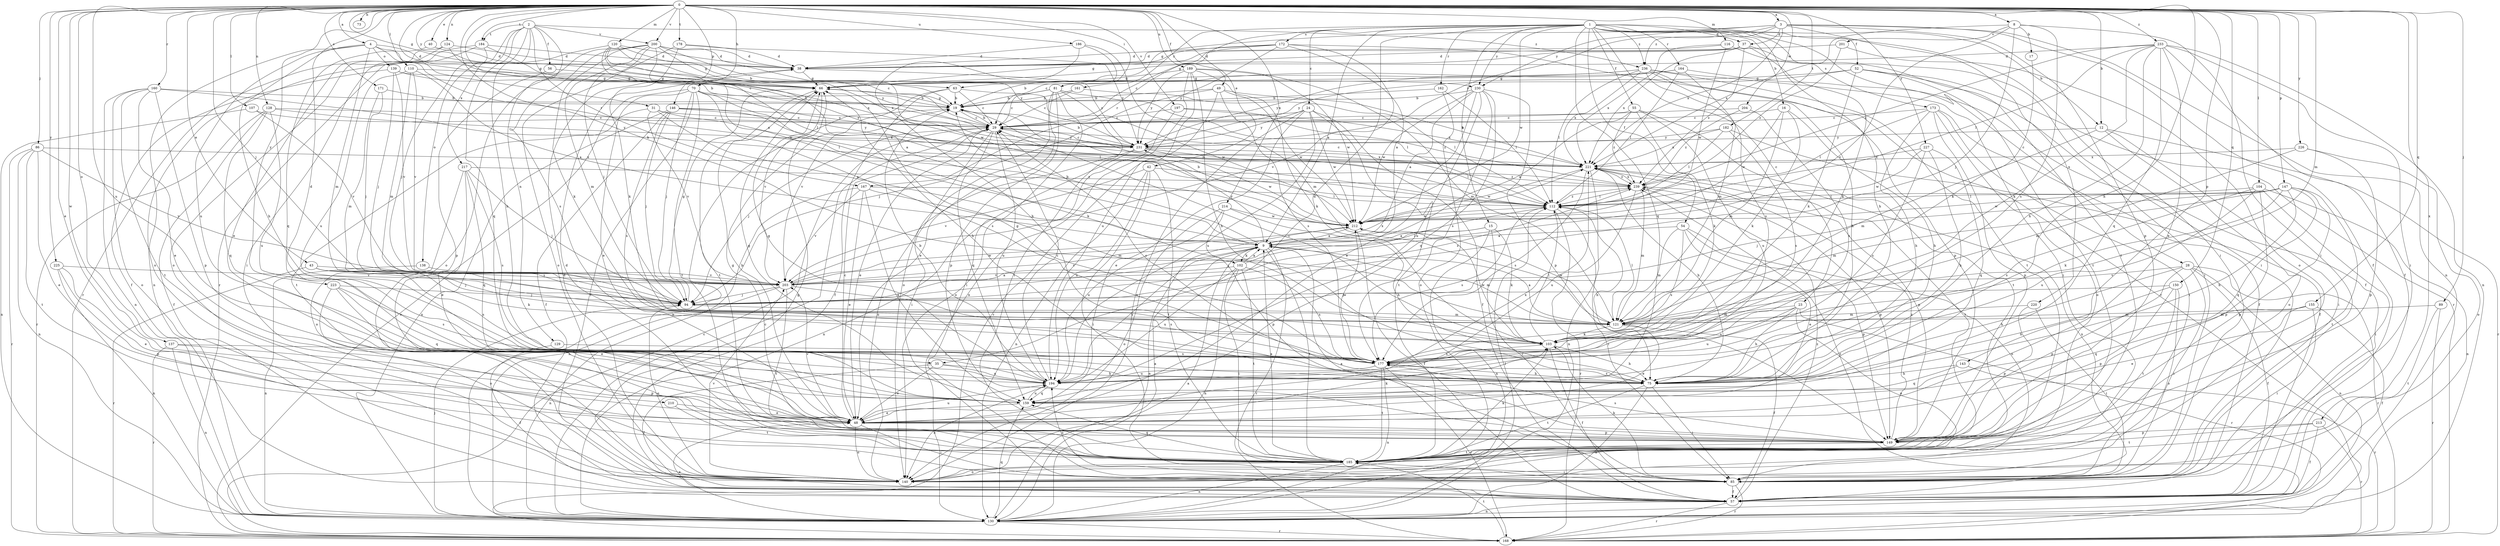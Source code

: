 strict digraph  {
0;
1;
2;
3;
4;
8;
9;
12;
15;
16;
17;
19;
23;
24;
28;
29;
31;
35;
37;
38;
40;
42;
43;
48;
49;
52;
54;
55;
56;
57;
63;
66;
70;
73;
75;
81;
85;
86;
89;
94;
102;
103;
104;
107;
110;
112;
116;
120;
121;
124;
128;
129;
130;
137;
138;
139;
140;
143;
146;
147;
149;
150;
155;
159;
160;
161;
162;
164;
167;
168;
171;
172;
173;
177;
178;
182;
184;
185;
186;
189;
194;
197;
200;
201;
203;
204;
210;
212;
213;
214;
217;
220;
221;
223;
225;
226;
227;
230;
231;
233;
236;
239;
0 -> 3  [label=a];
0 -> 4  [label=a];
0 -> 8  [label=a];
0 -> 9  [label=a];
0 -> 12  [label=b];
0 -> 31  [label=d];
0 -> 35  [label=d];
0 -> 40  [label=e];
0 -> 42  [label=e];
0 -> 43  [label=e];
0 -> 48  [label=e];
0 -> 49  [label=f];
0 -> 63  [label=g];
0 -> 70  [label=h];
0 -> 73  [label=h];
0 -> 75  [label=h];
0 -> 81  [label=i];
0 -> 86  [label=j];
0 -> 89  [label=j];
0 -> 94  [label=j];
0 -> 102  [label=k];
0 -> 104  [label=l];
0 -> 107  [label=l];
0 -> 110  [label=l];
0 -> 116  [label=m];
0 -> 120  [label=m];
0 -> 121  [label=m];
0 -> 124  [label=n];
0 -> 128  [label=n];
0 -> 137  [label=o];
0 -> 143  [label=p];
0 -> 146  [label=p];
0 -> 147  [label=p];
0 -> 150  [label=q];
0 -> 155  [label=q];
0 -> 160  [label=r];
0 -> 171  [label=s];
0 -> 178  [label=t];
0 -> 182  [label=t];
0 -> 184  [label=t];
0 -> 186  [label=u];
0 -> 189  [label=u];
0 -> 194  [label=u];
0 -> 197  [label=v];
0 -> 200  [label=v];
0 -> 204  [label=w];
0 -> 210  [label=w];
0 -> 213  [label=x];
0 -> 214  [label=x];
0 -> 223  [label=y];
0 -> 225  [label=y];
0 -> 226  [label=y];
0 -> 227  [label=y];
0 -> 230  [label=y];
0 -> 233  [label=z];
1 -> 9  [label=a];
1 -> 12  [label=b];
1 -> 15  [label=b];
1 -> 16  [label=b];
1 -> 23  [label=c];
1 -> 24  [label=c];
1 -> 28  [label=c];
1 -> 35  [label=d];
1 -> 37  [label=d];
1 -> 52  [label=f];
1 -> 54  [label=f];
1 -> 55  [label=f];
1 -> 75  [label=h];
1 -> 85  [label=i];
1 -> 159  [label=q];
1 -> 161  [label=r];
1 -> 162  [label=r];
1 -> 164  [label=r];
1 -> 167  [label=r];
1 -> 172  [label=s];
1 -> 173  [label=s];
1 -> 212  [label=w];
1 -> 230  [label=y];
1 -> 236  [label=z];
2 -> 56  [label=f];
2 -> 75  [label=h];
2 -> 129  [label=n];
2 -> 138  [label=o];
2 -> 159  [label=q];
2 -> 167  [label=r];
2 -> 168  [label=r];
2 -> 184  [label=t];
2 -> 200  [label=v];
2 -> 217  [label=x];
2 -> 236  [label=z];
3 -> 37  [label=d];
3 -> 57  [label=f];
3 -> 63  [label=g];
3 -> 130  [label=n];
3 -> 149  [label=p];
3 -> 220  [label=x];
3 -> 221  [label=x];
3 -> 230  [label=y];
3 -> 231  [label=y];
3 -> 236  [label=z];
4 -> 29  [label=c];
4 -> 66  [label=g];
4 -> 75  [label=h];
4 -> 121  [label=m];
4 -> 139  [label=o];
4 -> 140  [label=o];
4 -> 194  [label=u];
4 -> 212  [label=w];
8 -> 17  [label=b];
8 -> 85  [label=i];
8 -> 94  [label=j];
8 -> 177  [label=s];
8 -> 201  [label=v];
8 -> 203  [label=v];
8 -> 221  [label=x];
9 -> 19  [label=b];
9 -> 102  [label=k];
9 -> 121  [label=m];
9 -> 168  [label=r];
9 -> 185  [label=t];
9 -> 194  [label=u];
9 -> 203  [label=v];
9 -> 231  [label=y];
12 -> 85  [label=i];
12 -> 121  [label=m];
12 -> 140  [label=o];
12 -> 168  [label=r];
12 -> 231  [label=y];
15 -> 9  [label=a];
15 -> 85  [label=i];
15 -> 94  [label=j];
15 -> 103  [label=k];
15 -> 130  [label=n];
16 -> 29  [label=c];
16 -> 75  [label=h];
16 -> 103  [label=k];
16 -> 121  [label=m];
16 -> 212  [label=w];
17 -> 103  [label=k];
19 -> 29  [label=c];
19 -> 66  [label=g];
19 -> 130  [label=n];
23 -> 75  [label=h];
23 -> 121  [label=m];
23 -> 140  [label=o];
23 -> 168  [label=r];
23 -> 177  [label=s];
23 -> 194  [label=u];
24 -> 29  [label=c];
24 -> 48  [label=e];
24 -> 57  [label=f];
24 -> 140  [label=o];
24 -> 185  [label=t];
24 -> 194  [label=u];
24 -> 212  [label=w];
24 -> 231  [label=y];
28 -> 57  [label=f];
28 -> 75  [label=h];
28 -> 85  [label=i];
28 -> 130  [label=n];
28 -> 149  [label=p];
28 -> 168  [label=r];
28 -> 203  [label=v];
29 -> 19  [label=b];
29 -> 48  [label=e];
29 -> 85  [label=i];
29 -> 94  [label=j];
29 -> 159  [label=q];
29 -> 194  [label=u];
29 -> 231  [label=y];
31 -> 9  [label=a];
31 -> 29  [label=c];
31 -> 112  [label=l];
31 -> 185  [label=t];
31 -> 203  [label=v];
35 -> 48  [label=e];
35 -> 57  [label=f];
35 -> 75  [label=h];
35 -> 194  [label=u];
37 -> 38  [label=d];
37 -> 66  [label=g];
37 -> 85  [label=i];
37 -> 103  [label=k];
37 -> 221  [label=x];
37 -> 239  [label=z];
38 -> 66  [label=g];
38 -> 231  [label=y];
40 -> 38  [label=d];
40 -> 159  [label=q];
42 -> 85  [label=i];
42 -> 130  [label=n];
42 -> 185  [label=t];
42 -> 194  [label=u];
42 -> 203  [label=v];
42 -> 239  [label=z];
43 -> 94  [label=j];
43 -> 103  [label=k];
43 -> 168  [label=r];
43 -> 177  [label=s];
43 -> 203  [label=v];
48 -> 19  [label=b];
48 -> 29  [label=c];
48 -> 85  [label=i];
48 -> 103  [label=k];
48 -> 140  [label=o];
48 -> 149  [label=p];
48 -> 194  [label=u];
48 -> 203  [label=v];
48 -> 221  [label=x];
49 -> 19  [label=b];
49 -> 94  [label=j];
49 -> 168  [label=r];
49 -> 177  [label=s];
49 -> 212  [label=w];
49 -> 221  [label=x];
52 -> 66  [label=g];
52 -> 85  [label=i];
52 -> 103  [label=k];
52 -> 168  [label=r];
52 -> 185  [label=t];
52 -> 231  [label=y];
54 -> 9  [label=a];
54 -> 48  [label=e];
54 -> 121  [label=m];
54 -> 140  [label=o];
54 -> 149  [label=p];
54 -> 177  [label=s];
55 -> 9  [label=a];
55 -> 29  [label=c];
55 -> 103  [label=k];
55 -> 185  [label=t];
55 -> 194  [label=u];
55 -> 239  [label=z];
56 -> 66  [label=g];
56 -> 149  [label=p];
57 -> 66  [label=g];
57 -> 130  [label=n];
57 -> 168  [label=r];
57 -> 221  [label=x];
57 -> 239  [label=z];
63 -> 19  [label=b];
63 -> 29  [label=c];
63 -> 57  [label=f];
63 -> 203  [label=v];
63 -> 212  [label=w];
66 -> 19  [label=b];
66 -> 75  [label=h];
66 -> 185  [label=t];
66 -> 203  [label=v];
70 -> 19  [label=b];
70 -> 48  [label=e];
70 -> 57  [label=f];
70 -> 94  [label=j];
70 -> 103  [label=k];
70 -> 168  [label=r];
70 -> 177  [label=s];
70 -> 185  [label=t];
70 -> 231  [label=y];
75 -> 29  [label=c];
75 -> 85  [label=i];
75 -> 130  [label=n];
75 -> 177  [label=s];
75 -> 185  [label=t];
81 -> 19  [label=b];
81 -> 29  [label=c];
81 -> 48  [label=e];
81 -> 85  [label=i];
81 -> 112  [label=l];
81 -> 140  [label=o];
81 -> 149  [label=p];
81 -> 185  [label=t];
85 -> 9  [label=a];
85 -> 57  [label=f];
85 -> 103  [label=k];
85 -> 168  [label=r];
85 -> 194  [label=u];
86 -> 48  [label=e];
86 -> 130  [label=n];
86 -> 168  [label=r];
86 -> 185  [label=t];
86 -> 203  [label=v];
86 -> 221  [label=x];
89 -> 121  [label=m];
89 -> 168  [label=r];
89 -> 185  [label=t];
94 -> 9  [label=a];
94 -> 66  [label=g];
94 -> 121  [label=m];
94 -> 140  [label=o];
94 -> 239  [label=z];
102 -> 9  [label=a];
102 -> 85  [label=i];
102 -> 112  [label=l];
102 -> 130  [label=n];
102 -> 177  [label=s];
102 -> 185  [label=t];
102 -> 194  [label=u];
102 -> 203  [label=v];
103 -> 29  [label=c];
103 -> 57  [label=f];
103 -> 75  [label=h];
103 -> 112  [label=l];
103 -> 177  [label=s];
103 -> 212  [label=w];
104 -> 85  [label=i];
104 -> 112  [label=l];
104 -> 130  [label=n];
104 -> 149  [label=p];
104 -> 177  [label=s];
104 -> 194  [label=u];
107 -> 29  [label=c];
107 -> 130  [label=n];
107 -> 203  [label=v];
110 -> 9  [label=a];
110 -> 66  [label=g];
110 -> 121  [label=m];
110 -> 194  [label=u];
110 -> 203  [label=v];
112 -> 19  [label=b];
112 -> 75  [label=h];
112 -> 85  [label=i];
112 -> 168  [label=r];
112 -> 177  [label=s];
112 -> 212  [label=w];
112 -> 239  [label=z];
116 -> 38  [label=d];
116 -> 185  [label=t];
116 -> 212  [label=w];
116 -> 221  [label=x];
120 -> 19  [label=b];
120 -> 29  [label=c];
120 -> 38  [label=d];
120 -> 112  [label=l];
120 -> 130  [label=n];
120 -> 221  [label=x];
120 -> 231  [label=y];
121 -> 9  [label=a];
121 -> 48  [label=e];
121 -> 57  [label=f];
121 -> 103  [label=k];
121 -> 112  [label=l];
121 -> 212  [label=w];
124 -> 38  [label=d];
124 -> 48  [label=e];
124 -> 168  [label=r];
124 -> 221  [label=x];
128 -> 29  [label=c];
128 -> 57  [label=f];
128 -> 159  [label=q];
128 -> 168  [label=r];
128 -> 194  [label=u];
128 -> 231  [label=y];
129 -> 57  [label=f];
129 -> 177  [label=s];
130 -> 9  [label=a];
130 -> 29  [label=c];
130 -> 48  [label=e];
130 -> 94  [label=j];
130 -> 112  [label=l];
130 -> 159  [label=q];
130 -> 168  [label=r];
130 -> 239  [label=z];
137 -> 130  [label=n];
137 -> 149  [label=p];
137 -> 168  [label=r];
137 -> 177  [label=s];
138 -> 130  [label=n];
138 -> 203  [label=v];
139 -> 19  [label=b];
139 -> 57  [label=f];
139 -> 66  [label=g];
139 -> 94  [label=j];
139 -> 203  [label=v];
140 -> 9  [label=a];
140 -> 38  [label=d];
140 -> 203  [label=v];
143 -> 75  [label=h];
143 -> 159  [label=q];
143 -> 168  [label=r];
146 -> 29  [label=c];
146 -> 57  [label=f];
146 -> 94  [label=j];
146 -> 130  [label=n];
146 -> 177  [label=s];
146 -> 221  [label=x];
146 -> 231  [label=y];
147 -> 75  [label=h];
147 -> 94  [label=j];
147 -> 103  [label=k];
147 -> 112  [label=l];
147 -> 121  [label=m];
147 -> 149  [label=p];
147 -> 159  [label=q];
147 -> 185  [label=t];
147 -> 212  [label=w];
149 -> 66  [label=g];
149 -> 177  [label=s];
149 -> 185  [label=t];
149 -> 239  [label=z];
150 -> 75  [label=h];
150 -> 94  [label=j];
150 -> 140  [label=o];
150 -> 149  [label=p];
150 -> 185  [label=t];
155 -> 48  [label=e];
155 -> 57  [label=f];
155 -> 85  [label=i];
155 -> 121  [label=m];
155 -> 159  [label=q];
159 -> 48  [label=e];
159 -> 66  [label=g];
159 -> 194  [label=u];
160 -> 19  [label=b];
160 -> 48  [label=e];
160 -> 112  [label=l];
160 -> 130  [label=n];
160 -> 140  [label=o];
160 -> 149  [label=p];
160 -> 185  [label=t];
161 -> 19  [label=b];
161 -> 29  [label=c];
161 -> 112  [label=l];
162 -> 19  [label=b];
162 -> 112  [label=l];
162 -> 140  [label=o];
164 -> 57  [label=f];
164 -> 66  [label=g];
164 -> 112  [label=l];
164 -> 121  [label=m];
164 -> 231  [label=y];
167 -> 48  [label=e];
167 -> 112  [label=l];
167 -> 121  [label=m];
167 -> 130  [label=n];
167 -> 159  [label=q];
167 -> 203  [label=v];
168 -> 29  [label=c];
168 -> 185  [label=t];
171 -> 19  [label=b];
171 -> 94  [label=j];
171 -> 121  [label=m];
172 -> 9  [label=a];
172 -> 29  [label=c];
172 -> 38  [label=d];
172 -> 66  [label=g];
172 -> 168  [label=r];
172 -> 203  [label=v];
172 -> 231  [label=y];
173 -> 29  [label=c];
173 -> 57  [label=f];
173 -> 75  [label=h];
173 -> 85  [label=i];
173 -> 112  [label=l];
173 -> 140  [label=o];
173 -> 149  [label=p];
177 -> 66  [label=g];
177 -> 75  [label=h];
177 -> 130  [label=n];
177 -> 168  [label=r];
177 -> 185  [label=t];
177 -> 194  [label=u];
177 -> 212  [label=w];
178 -> 38  [label=d];
178 -> 103  [label=k];
178 -> 140  [label=o];
178 -> 231  [label=y];
182 -> 57  [label=f];
182 -> 112  [label=l];
182 -> 177  [label=s];
182 -> 221  [label=x];
182 -> 231  [label=y];
184 -> 38  [label=d];
184 -> 85  [label=i];
184 -> 94  [label=j];
184 -> 140  [label=o];
184 -> 239  [label=z];
185 -> 9  [label=a];
185 -> 38  [label=d];
185 -> 85  [label=i];
185 -> 103  [label=k];
185 -> 130  [label=n];
185 -> 140  [label=o];
185 -> 159  [label=q];
186 -> 29  [label=c];
186 -> 38  [label=d];
186 -> 75  [label=h];
186 -> 121  [label=m];
189 -> 66  [label=g];
189 -> 75  [label=h];
189 -> 103  [label=k];
189 -> 121  [label=m];
189 -> 130  [label=n];
189 -> 194  [label=u];
189 -> 212  [label=w];
189 -> 231  [label=y];
194 -> 19  [label=b];
194 -> 29  [label=c];
194 -> 66  [label=g];
194 -> 140  [label=o];
194 -> 159  [label=q];
197 -> 29  [label=c];
197 -> 140  [label=o];
197 -> 221  [label=x];
197 -> 239  [label=z];
200 -> 9  [label=a];
200 -> 38  [label=d];
200 -> 66  [label=g];
200 -> 94  [label=j];
200 -> 103  [label=k];
200 -> 121  [label=m];
200 -> 140  [label=o];
200 -> 177  [label=s];
200 -> 212  [label=w];
200 -> 231  [label=y];
201 -> 38  [label=d];
201 -> 140  [label=o];
201 -> 239  [label=z];
203 -> 94  [label=j];
203 -> 130  [label=n];
203 -> 177  [label=s];
203 -> 185  [label=t];
203 -> 212  [label=w];
203 -> 221  [label=x];
204 -> 29  [label=c];
204 -> 177  [label=s];
204 -> 239  [label=z];
210 -> 48  [label=e];
210 -> 185  [label=t];
212 -> 9  [label=a];
212 -> 19  [label=b];
212 -> 57  [label=f];
212 -> 130  [label=n];
213 -> 57  [label=f];
213 -> 149  [label=p];
213 -> 168  [label=r];
213 -> 185  [label=t];
214 -> 75  [label=h];
214 -> 140  [label=o];
214 -> 149  [label=p];
214 -> 194  [label=u];
214 -> 212  [label=w];
217 -> 48  [label=e];
217 -> 94  [label=j];
217 -> 140  [label=o];
217 -> 159  [label=q];
217 -> 177  [label=s];
217 -> 239  [label=z];
220 -> 85  [label=i];
220 -> 121  [label=m];
220 -> 149  [label=p];
221 -> 29  [label=c];
221 -> 75  [label=h];
221 -> 130  [label=n];
221 -> 149  [label=p];
221 -> 177  [label=s];
221 -> 185  [label=t];
221 -> 212  [label=w];
221 -> 239  [label=z];
223 -> 48  [label=e];
223 -> 94  [label=j];
223 -> 140  [label=o];
223 -> 159  [label=q];
223 -> 177  [label=s];
225 -> 48  [label=e];
225 -> 130  [label=n];
225 -> 149  [label=p];
225 -> 203  [label=v];
226 -> 121  [label=m];
226 -> 140  [label=o];
226 -> 149  [label=p];
226 -> 221  [label=x];
227 -> 75  [label=h];
227 -> 159  [label=q];
227 -> 177  [label=s];
227 -> 212  [label=w];
227 -> 221  [label=x];
230 -> 9  [label=a];
230 -> 19  [label=b];
230 -> 48  [label=e];
230 -> 149  [label=p];
230 -> 159  [label=q];
230 -> 177  [label=s];
230 -> 194  [label=u];
230 -> 212  [label=w];
231 -> 19  [label=b];
231 -> 29  [label=c];
231 -> 112  [label=l];
231 -> 130  [label=n];
231 -> 140  [label=o];
231 -> 212  [label=w];
231 -> 221  [label=x];
233 -> 38  [label=d];
233 -> 48  [label=e];
233 -> 57  [label=f];
233 -> 75  [label=h];
233 -> 85  [label=i];
233 -> 103  [label=k];
233 -> 112  [label=l];
233 -> 130  [label=n];
233 -> 159  [label=q];
233 -> 239  [label=z];
236 -> 19  [label=b];
236 -> 66  [label=g];
236 -> 75  [label=h];
236 -> 85  [label=i];
236 -> 112  [label=l];
236 -> 149  [label=p];
236 -> 177  [label=s];
236 -> 185  [label=t];
236 -> 221  [label=x];
239 -> 112  [label=l];
239 -> 121  [label=m];
239 -> 149  [label=p];
239 -> 194  [label=u];
239 -> 221  [label=x];
}

